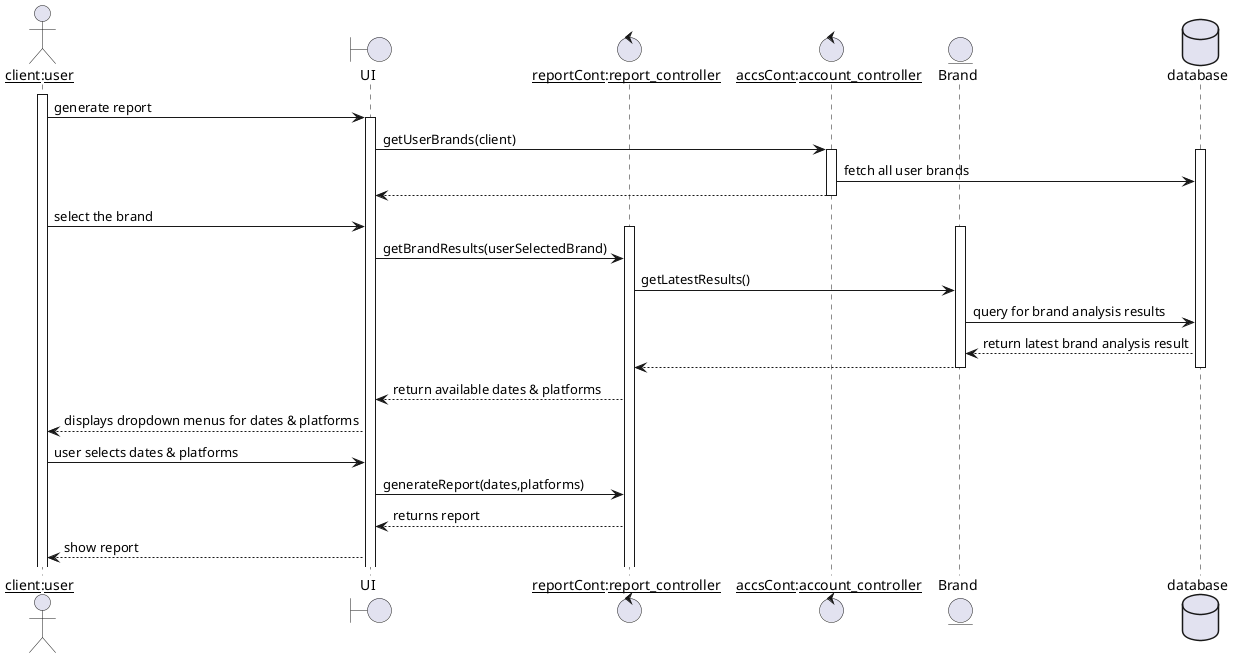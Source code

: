 @startuml
actor "__client__:__user__" as client
boundary UI
control "__reportCont__:__report_controller__" as RC
control "__accsCont__:__account_controller__" as AccsC

entity Brand
database database
/'
  1- user selects generate report 
  2- user selects brand   
  3- UI to RC  
  4- RC to DB fetch data  
  5- RC marks the available dates & platforms from the existing brand analysis result to be sent to UI 
  6- UI displays the dates and platforms included on last brand analysis results 
  7- user selects dates & platforms 
  8- UI -> RC : user's choices 
  9- RC formatts report
  10- RC sends report to UI
  11 - UI displays report to user

  2- user enter start and end time  
  3- user select platforms 
  4- UI to RC  
  5- RC to DB fetch data  
  6- RC compares brand latest analysis results with user selected dates & platforms  
   IF DATES AND PLATFORMS ALIGNED WITH USER S CHOICES 
     7- RC formatts report  
     8- RC sends report to UI 
     9- UI shows report to client 
  ELSE  REANALYZE 
    7- RC sends message "" '
'/
/'
    restrict dates to be within range of latest brand analysis results on db & restrict platforms
    otherwise user must reanalyze data and redirected to view analytics page

    Also how to know platforms and dates the latest web scraping done on?
    By fetching data analysis result?
'/
activate client
client -> UI: generate report
activate UI
UI -> AccsC: getUserBrands(client)
activate AccsC
activate database

AccsC -> database: fetch all user brands
AccsC --> UI:
deactivate AccsC
UI <- client: select the brand
activate RC
activate Brand

UI -> RC : getBrandResults(userSelectedBrand)
RC -> Brand: getLatestResults()
Brand -> database : query for brand analysis results

database --> Brand :return latest brand analysis result
Brand --> RC : 
deactivate database
deactivate Brand

RC --> UI : return available dates & platforms
UI --> client: displays dropdown menus for dates & platforms
client -> UI : user selects dates & platforms
UI -> RC : generateReport(dates,platforms)
RC --> UI: returns report
UI --> client: show report

/'activate AC
UI -> AC: getAvailablePlatforms()
AC -> database: fetch all available platforms
database --> AC: return all available platform names
AC --> UI: 
UI <- client : select platforms
AC -> Brand: getaltnames()
Brand--> AC: return brand alt names
deactivate Brand

activate DC
AC -> DC : web_scrape(platforms, brand names)
DC --> AC: returns web scrapping results
deactivate DC
AC -> database : adds analysis results
deactivate database
AC --> UI : results are ready
deactivate AC
UI --> client : display results
deactivate UI
deactivate client
'/

@enduml